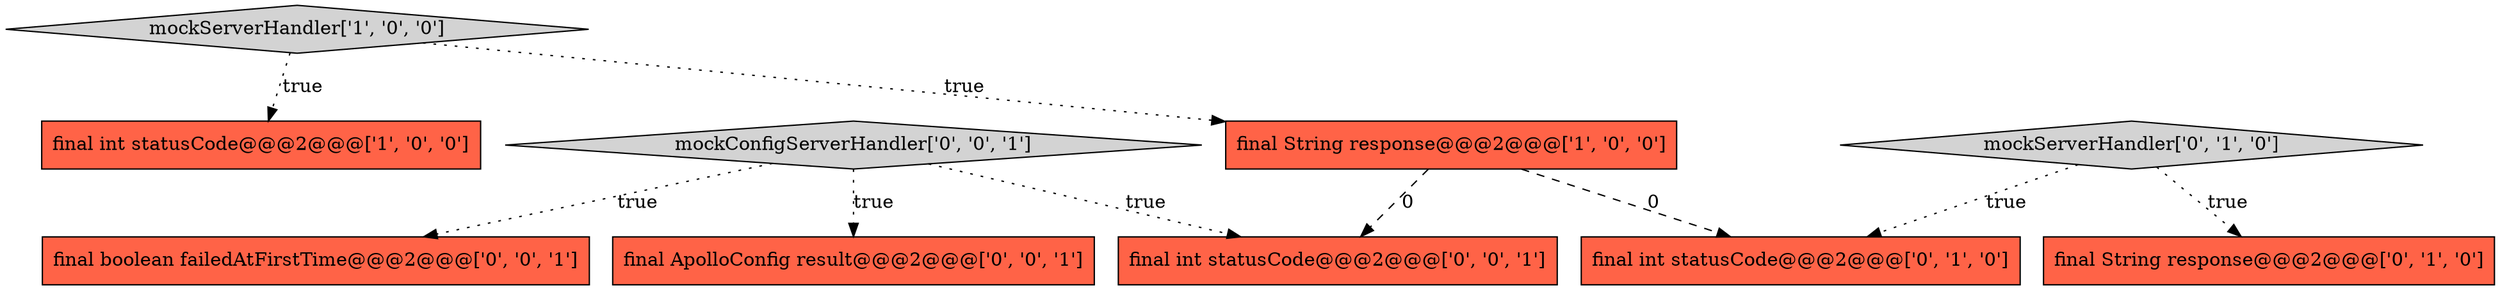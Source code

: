 digraph {
0 [style = filled, label = "final int statusCode@@@2@@@['1', '0', '0']", fillcolor = tomato, shape = box image = "AAA0AAABBB1BBB"];
4 [style = filled, label = "mockServerHandler['0', '1', '0']", fillcolor = lightgray, shape = diamond image = "AAA0AAABBB2BBB"];
9 [style = filled, label = "final int statusCode@@@2@@@['0', '0', '1']", fillcolor = tomato, shape = box image = "AAA0AAABBB3BBB"];
3 [style = filled, label = "final String response@@@2@@@['0', '1', '0']", fillcolor = tomato, shape = box image = "AAA0AAABBB2BBB"];
5 [style = filled, label = "final int statusCode@@@2@@@['0', '1', '0']", fillcolor = tomato, shape = box image = "AAA1AAABBB2BBB"];
7 [style = filled, label = "mockConfigServerHandler['0', '0', '1']", fillcolor = lightgray, shape = diamond image = "AAA0AAABBB3BBB"];
2 [style = filled, label = "mockServerHandler['1', '0', '0']", fillcolor = lightgray, shape = diamond image = "AAA0AAABBB1BBB"];
8 [style = filled, label = "final boolean failedAtFirstTime@@@2@@@['0', '0', '1']", fillcolor = tomato, shape = box image = "AAA0AAABBB3BBB"];
1 [style = filled, label = "final String response@@@2@@@['1', '0', '0']", fillcolor = tomato, shape = box image = "AAA1AAABBB1BBB"];
6 [style = filled, label = "final ApolloConfig result@@@2@@@['0', '0', '1']", fillcolor = tomato, shape = box image = "AAA0AAABBB3BBB"];
4->5 [style = dotted, label="true"];
7->6 [style = dotted, label="true"];
1->9 [style = dashed, label="0"];
2->0 [style = dotted, label="true"];
4->3 [style = dotted, label="true"];
1->5 [style = dashed, label="0"];
7->9 [style = dotted, label="true"];
7->8 [style = dotted, label="true"];
2->1 [style = dotted, label="true"];
}
